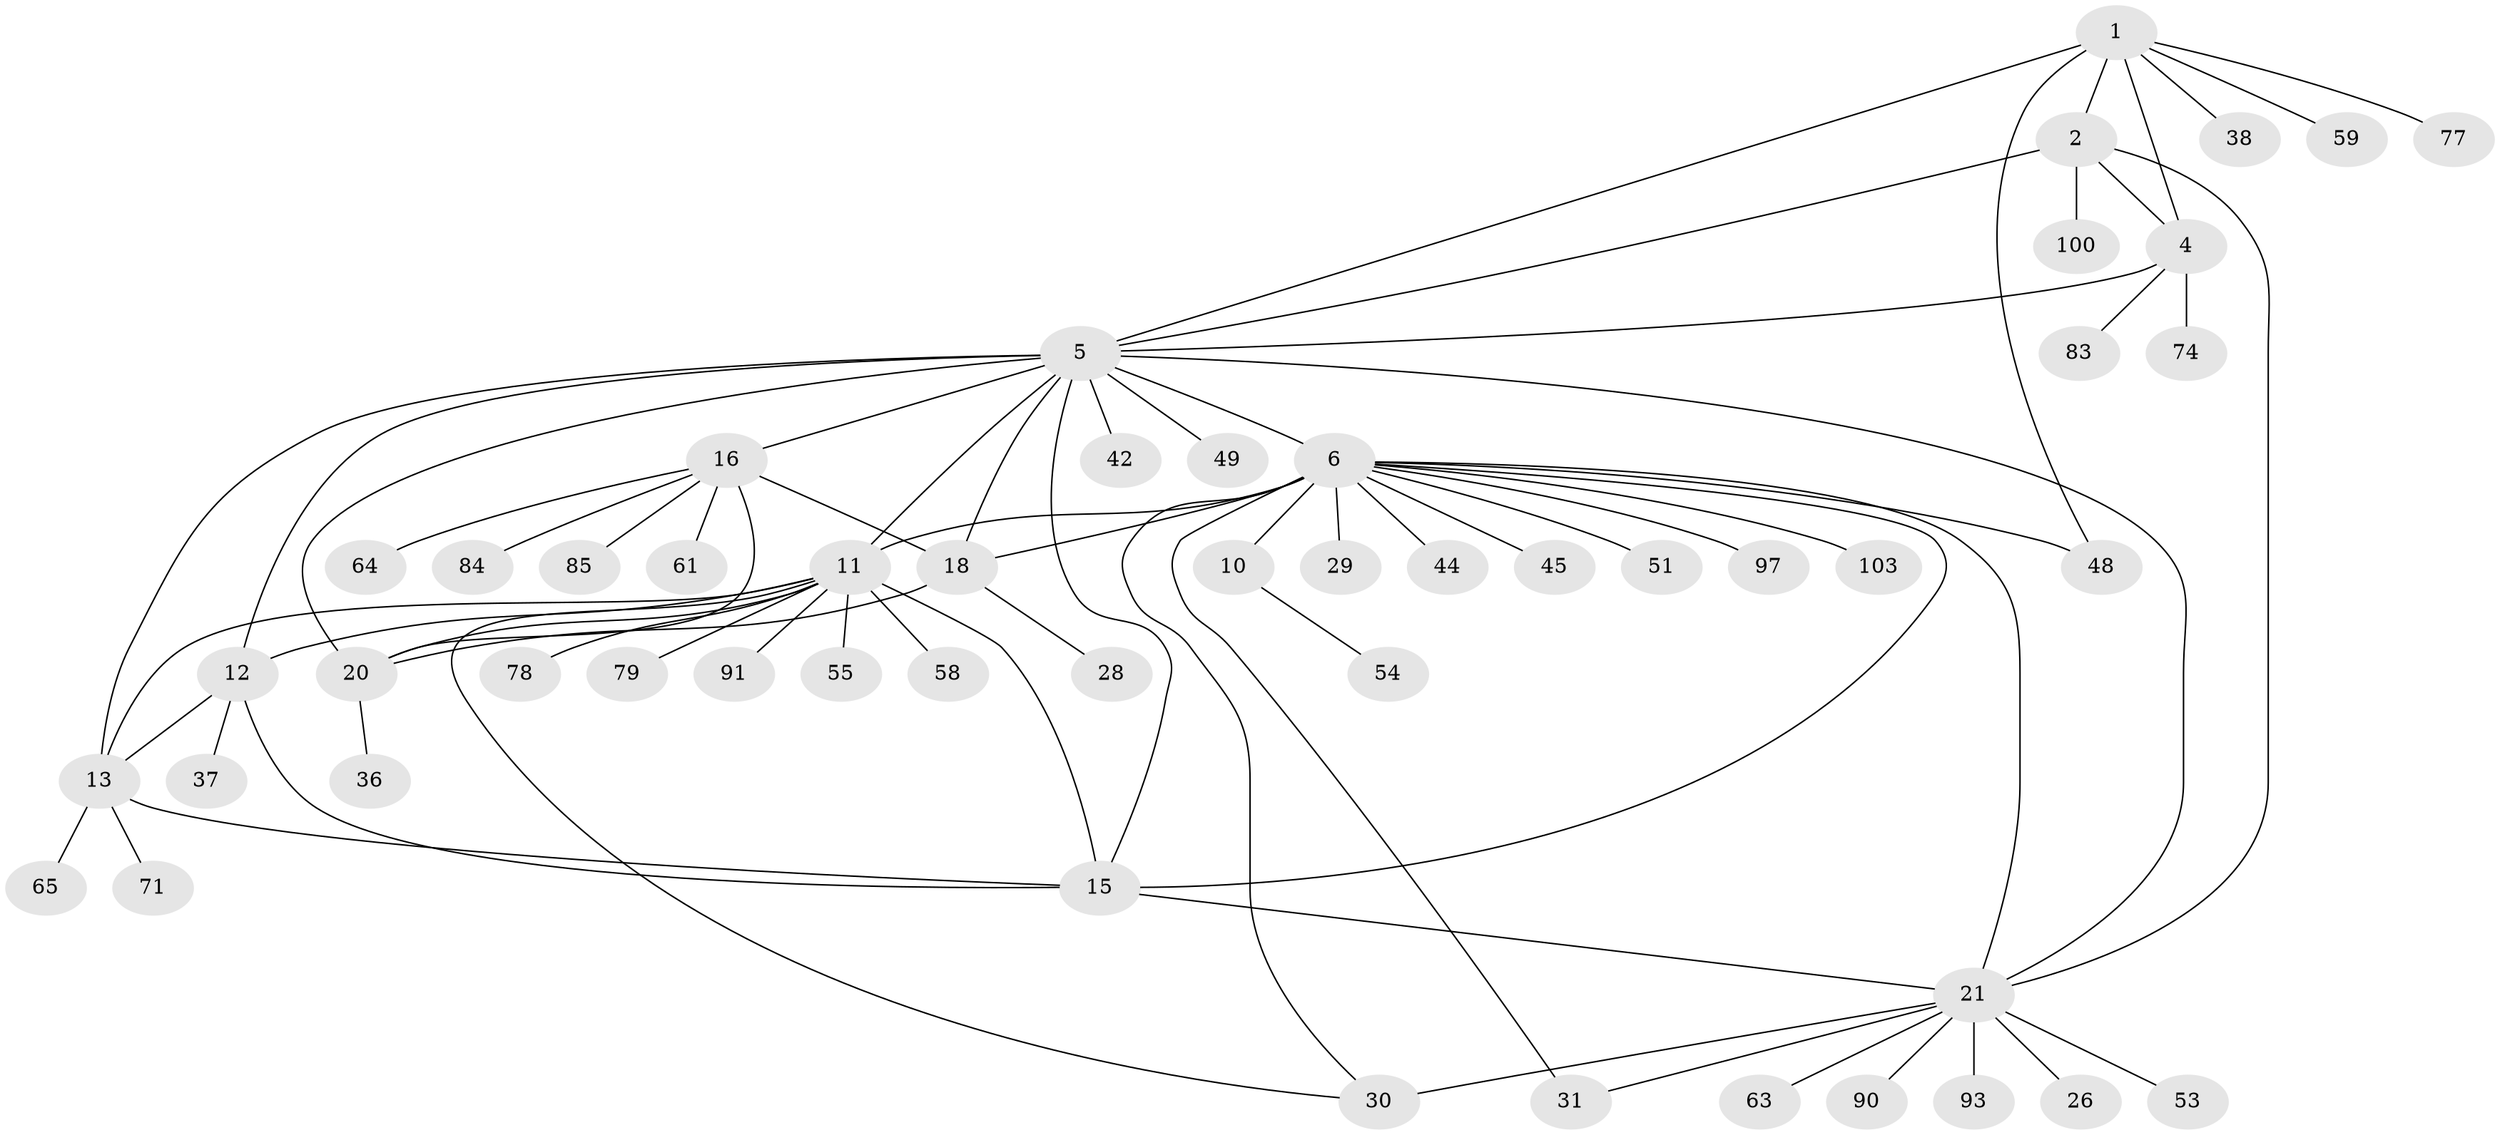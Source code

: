 // original degree distribution, {9: 0.019417475728155338, 6: 0.07766990291262135, 8: 0.05825242718446602, 10: 0.009708737864077669, 11: 0.019417475728155338, 5: 0.009708737864077669, 12: 0.019417475728155338, 7: 0.019417475728155338, 4: 0.009708737864077669, 1: 0.6019417475728155, 2: 0.10679611650485436, 3: 0.04854368932038835}
// Generated by graph-tools (version 1.1) at 2025/16/03/09/25 04:16:00]
// undirected, 51 vertices, 73 edges
graph export_dot {
graph [start="1"]
  node [color=gray90,style=filled];
  1 [super="+3+69+92+94"];
  2;
  4;
  5 [super="+99+50+17+41+14"];
  6 [super="+57+95+27+7"];
  10;
  11;
  12 [super="+70+102"];
  13;
  15;
  16 [super="+33+56+35"];
  18 [super="+87+88"];
  20;
  21 [super="+22+25+24+40+46"];
  26;
  28;
  29;
  30 [super="+39"];
  31;
  36;
  37;
  38;
  42;
  44;
  45;
  48 [super="+80+76"];
  49;
  51 [super="+67"];
  53 [super="+86+60"];
  54;
  55;
  58;
  59 [super="+73+81"];
  61;
  63;
  64;
  65;
  71;
  74;
  77;
  78;
  79;
  83;
  84;
  85 [super="+98"];
  90;
  91;
  93;
  97;
  100;
  103;
  1 -- 2 [weight=2];
  1 -- 4 [weight=2];
  1 -- 5 [weight=2];
  1 -- 38;
  1 -- 48;
  1 -- 59;
  1 -- 77;
  2 -- 4;
  2 -- 5;
  2 -- 100;
  2 -- 21;
  4 -- 5;
  4 -- 74;
  4 -- 83;
  5 -- 16 [weight=2];
  5 -- 49;
  5 -- 18 [weight=2];
  5 -- 20 [weight=2];
  5 -- 21 [weight=2];
  5 -- 42;
  5 -- 11;
  5 -- 12;
  5 -- 13;
  5 -- 15;
  5 -- 6 [weight=2];
  6 -- 10 [weight=4];
  6 -- 45;
  6 -- 97;
  6 -- 103;
  6 -- 11;
  6 -- 44;
  6 -- 15;
  6 -- 48;
  6 -- 18;
  6 -- 51;
  6 -- 21;
  6 -- 29;
  6 -- 30;
  6 -- 31;
  10 -- 54;
  11 -- 12;
  11 -- 13;
  11 -- 15;
  11 -- 20;
  11 -- 55;
  11 -- 58;
  11 -- 78;
  11 -- 79;
  11 -- 91;
  11 -- 30;
  12 -- 13;
  12 -- 15;
  12 -- 37;
  13 -- 15;
  13 -- 65;
  13 -- 71;
  15 -- 21;
  16 -- 18;
  16 -- 20;
  16 -- 61;
  16 -- 64;
  16 -- 84;
  16 -- 85;
  18 -- 20;
  18 -- 28;
  20 -- 36;
  21 -- 30 [weight=2];
  21 -- 90;
  21 -- 31;
  21 -- 93;
  21 -- 63;
  21 -- 26;
  21 -- 53;
}
